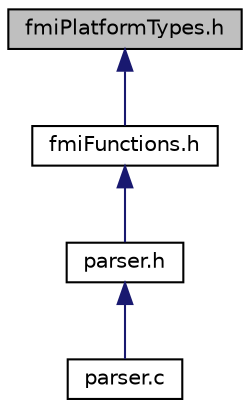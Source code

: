 digraph G
{
  edge [fontname="Helvetica",fontsize="10",labelfontname="Helvetica",labelfontsize="10"];
  node [fontname="Helvetica",fontsize="10",shape=record];
  Node1 [label="fmiPlatformTypes.h",height=0.2,width=0.4,color="black", fillcolor="grey75", style="filled" fontcolor="black"];
  Node1 -> Node2 [dir=back,color="midnightblue",fontsize="10",style="solid",fontname="Helvetica"];
  Node2 [label="fmiFunctions.h",height=0.2,width=0.4,color="black", fillcolor="white", style="filled",URL="$fmiFunctions_8h.html"];
  Node2 -> Node3 [dir=back,color="midnightblue",fontsize="10",style="solid",fontname="Helvetica"];
  Node3 [label="parser.h",height=0.2,width=0.4,color="black", fillcolor="white", style="filled",URL="$parser_8h.html"];
  Node3 -> Node4 [dir=back,color="midnightblue",fontsize="10",style="solid",fontname="Helvetica"];
  Node4 [label="parser.c",height=0.2,width=0.4,color="black", fillcolor="white", style="filled",URL="$parser_8c.html",tooltip="Methods for master program that interacts with an FMU for co-simulation."];
}
